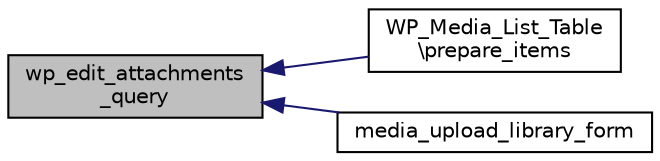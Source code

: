 digraph "wp_edit_attachments_query"
{
  edge [fontname="Helvetica",fontsize="10",labelfontname="Helvetica",labelfontsize="10"];
  node [fontname="Helvetica",fontsize="10",shape=record];
  rankdir="LR";
  Node1 [label="wp_edit_attachments\l_query",height=0.2,width=0.4,color="black", fillcolor="grey75", style="filled", fontcolor="black"];
  Node1 -> Node2 [dir="back",color="midnightblue",fontsize="10",style="solid",fontname="Helvetica"];
  Node2 [label="WP_Media_List_Table\l\\prepare_items",height=0.2,width=0.4,color="black", fillcolor="white", style="filled",URL="$class_w_p___media___list___table.html#ab646c6a791a1386fd5209031d99afe27"];
  Node1 -> Node3 [dir="back",color="midnightblue",fontsize="10",style="solid",fontname="Helvetica"];
  Node3 [label="media_upload_library_form",height=0.2,width=0.4,color="black", fillcolor="white", style="filled",URL="$wp-admin_2includes_2media_8php.html#a9c69fd0d6c93aa4f92f66ecd91af66de"];
}
